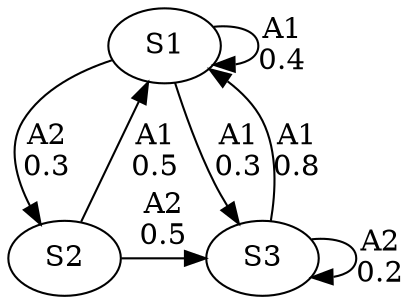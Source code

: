 digraph{
    S1;
    S2;
    S3;

    S1 -> S1[label="A1\n0.4"]
    S1 -> S2[label="A2\n0.3"]
    S1 -> S3[label="A1\n0.3"]
    S2 -> S1[label="A1\n0.5"]
    S2 -> S3[label="A2\n0.5"]
    S3 -> S3[label="A2\n0.2"]
    S3 -> S1[label="A1\n0.8"]
    {rank=same;S2, S3}
}